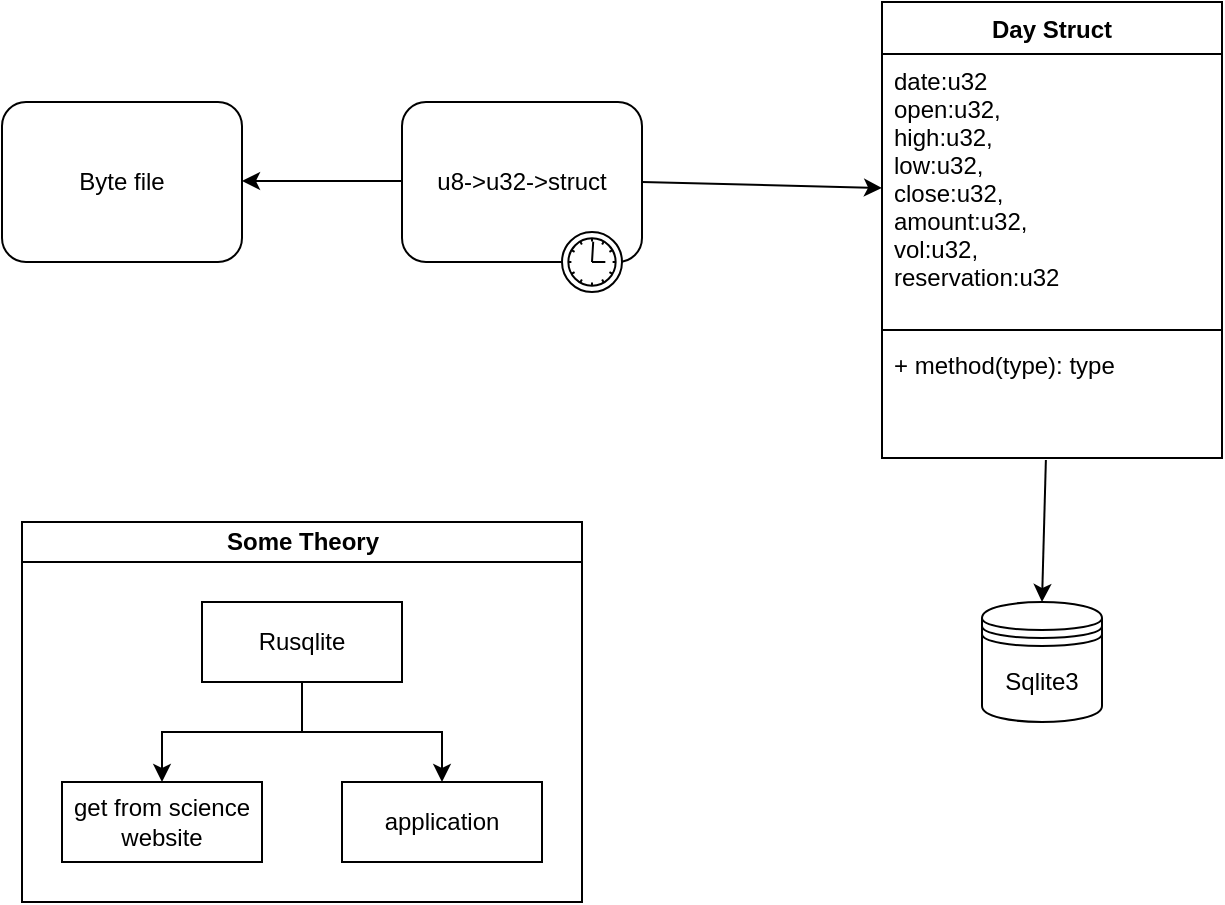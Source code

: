 <mxfile version="13.2.4" type="device"><diagram name="Page-1" id="efa7a0a1-bf9b-a30e-e6df-94a7791c09e9"><mxGraphModel dx="1086" dy="806" grid="1" gridSize="10" guides="1" tooltips="1" connect="1" arrows="1" fold="1" page="1" pageScale="1" pageWidth="826" pageHeight="1169" background="#ffffff" math="0" shadow="0"><root><mxCell id="0"/><mxCell id="1" parent="0"/><mxCell id="_QevX8z5pbSPaccfJ1tQ-116" style="edgeStyle=orthogonalEdgeStyle;rounded=0;orthogonalLoop=1;jettySize=auto;html=1;" parent="1" edge="1"><mxGeometry relative="1" as="geometry"><mxPoint x="250" y="159.5" as="targetPoint"/><mxPoint x="330" y="159.5" as="sourcePoint"/></mxGeometry></mxCell><mxCell id="_QevX8z5pbSPaccfJ1tQ-117" value="Byte file" style="shape=ext;rounded=1;html=1;whiteSpace=wrap;" parent="1" vertex="1"><mxGeometry x="130" y="120" width="120" height="80" as="geometry"/></mxCell><mxCell id="_QevX8z5pbSPaccfJ1tQ-118" value="u8-&amp;gt;u32-&amp;gt;struct" style="html=1;whiteSpace=wrap;rounded=1;dropTarget=0;" parent="1" vertex="1"><mxGeometry x="330" y="120" width="120" height="80" as="geometry"/></mxCell><mxCell id="_QevX8z5pbSPaccfJ1tQ-119" value="" style="shape=mxgraph.bpmn.timer_start;perimeter=ellipsePerimeter;html=1;verticalLabelPosition=bottom;labelBackgroundColor=#ffffff;verticalAlign=top;outlineConnect=0;" parent="_QevX8z5pbSPaccfJ1tQ-118" vertex="1"><mxGeometry x="1" y="1" width="30" height="30" relative="1" as="geometry"><mxPoint x="-40" y="-15" as="offset"/></mxGeometry></mxCell><mxCell id="A_nd2TCC8PFD_R9Ash0k-1" value="Sqlite3" style="shape=datastore;whiteSpace=wrap;html=1;" parent="1" vertex="1"><mxGeometry x="620" y="370" width="60" height="60" as="geometry"/></mxCell><mxCell id="A_nd2TCC8PFD_R9Ash0k-2" value="Some&amp;nbsp;Theory" style="swimlane;html=1;startSize=20;horizontal=1;childLayout=treeLayout;horizontalTree=0;resizable=0;containerType=tree;" parent="1" vertex="1"><mxGeometry x="140" y="330" width="280" height="190" as="geometry"/></mxCell><mxCell id="A_nd2TCC8PFD_R9Ash0k-3" value="Rusqlite" style="whiteSpace=wrap;html=1;" parent="A_nd2TCC8PFD_R9Ash0k-2" vertex="1"><mxGeometry x="90" y="40" width="100" height="40" as="geometry"/></mxCell><mxCell id="A_nd2TCC8PFD_R9Ash0k-4" value="get from science website" style="whiteSpace=wrap;html=1;" parent="A_nd2TCC8PFD_R9Ash0k-2" vertex="1"><mxGeometry x="20" y="130" width="100" height="40" as="geometry"/></mxCell><mxCell id="A_nd2TCC8PFD_R9Ash0k-5" value="" style="edgeStyle=elbowEdgeStyle;elbow=vertical;html=1;rounded=0;" parent="A_nd2TCC8PFD_R9Ash0k-2" source="A_nd2TCC8PFD_R9Ash0k-3" target="A_nd2TCC8PFD_R9Ash0k-4" edge="1"><mxGeometry relative="1" as="geometry"/></mxCell><mxCell id="A_nd2TCC8PFD_R9Ash0k-6" value="application" style="whiteSpace=wrap;html=1;" parent="A_nd2TCC8PFD_R9Ash0k-2" vertex="1"><mxGeometry x="160" y="130" width="100" height="40" as="geometry"/></mxCell><mxCell id="A_nd2TCC8PFD_R9Ash0k-7" value="" style="edgeStyle=elbowEdgeStyle;elbow=vertical;html=1;rounded=0;" parent="A_nd2TCC8PFD_R9Ash0k-2" source="A_nd2TCC8PFD_R9Ash0k-3" target="A_nd2TCC8PFD_R9Ash0k-6" edge="1"><mxGeometry relative="1" as="geometry"/></mxCell><mxCell id="vKISCRREQHg1gVeMkjCs-1" value="Day Struct" style="swimlane;fontStyle=1;align=center;verticalAlign=top;childLayout=stackLayout;horizontal=1;startSize=26;horizontalStack=0;resizeParent=1;resizeParentMax=0;resizeLast=0;collapsible=1;marginBottom=0;fontFamily=Helvetica;" parent="1" vertex="1"><mxGeometry x="570" y="70" width="170" height="228" as="geometry"/></mxCell><mxCell id="vKISCRREQHg1gVeMkjCs-2" value="&#9;date:u32&#10;&#9;open:u32,&#10;&#9;high:u32,&#10;&#9;low:u32,&#10;&#9;close:u32,&#10;&#9;amount:u32,&#10;&#9;vol:u32,&#10;&#9;reservation:u32" style="text;strokeColor=none;fillColor=none;align=left;verticalAlign=top;spacingLeft=4;spacingRight=4;overflow=hidden;rotatable=0;points=[[0,0.5],[1,0.5]];portConstraint=eastwest;" parent="vKISCRREQHg1gVeMkjCs-1" vertex="1"><mxGeometry y="26" width="170" height="134" as="geometry"/></mxCell><mxCell id="vKISCRREQHg1gVeMkjCs-3" value="" style="line;strokeWidth=1;fillColor=none;align=left;verticalAlign=middle;spacingTop=-1;spacingLeft=3;spacingRight=3;rotatable=0;labelPosition=right;points=[];portConstraint=eastwest;" parent="vKISCRREQHg1gVeMkjCs-1" vertex="1"><mxGeometry y="160" width="170" height="8" as="geometry"/></mxCell><mxCell id="vKISCRREQHg1gVeMkjCs-4" value="+ method(type): type" style="text;strokeColor=none;fillColor=none;align=left;verticalAlign=top;spacingLeft=4;spacingRight=4;overflow=hidden;rotatable=0;points=[[0,0.5],[1,0.5]];portConstraint=eastwest;" parent="vKISCRREQHg1gVeMkjCs-1" vertex="1"><mxGeometry y="168" width="170" height="60" as="geometry"/></mxCell><mxCell id="vKISCRREQHg1gVeMkjCs-7" value="" style="endArrow=classic;html=1;fontFamily=Helvetica;entryX=0.5;entryY=0;entryDx=0;entryDy=0;exitX=0.482;exitY=1.017;exitDx=0;exitDy=0;exitPerimeter=0;" parent="1" source="vKISCRREQHg1gVeMkjCs-4" target="A_nd2TCC8PFD_R9Ash0k-1" edge="1"><mxGeometry width="50" height="50" relative="1" as="geometry"><mxPoint x="390" y="440" as="sourcePoint"/><mxPoint x="440" y="390" as="targetPoint"/></mxGeometry></mxCell><mxCell id="vKISCRREQHg1gVeMkjCs-8" value="" style="endArrow=classic;html=1;fontFamily=Helvetica;entryX=0;entryY=0.5;entryDx=0;entryDy=0;exitX=1;exitY=0.5;exitDx=0;exitDy=0;" parent="1" source="_QevX8z5pbSPaccfJ1tQ-118" target="vKISCRREQHg1gVeMkjCs-2" edge="1"><mxGeometry width="50" height="50" relative="1" as="geometry"><mxPoint x="390" y="440" as="sourcePoint"/><mxPoint x="440" y="390" as="targetPoint"/></mxGeometry></mxCell></root></mxGraphModel></diagram></mxfile>